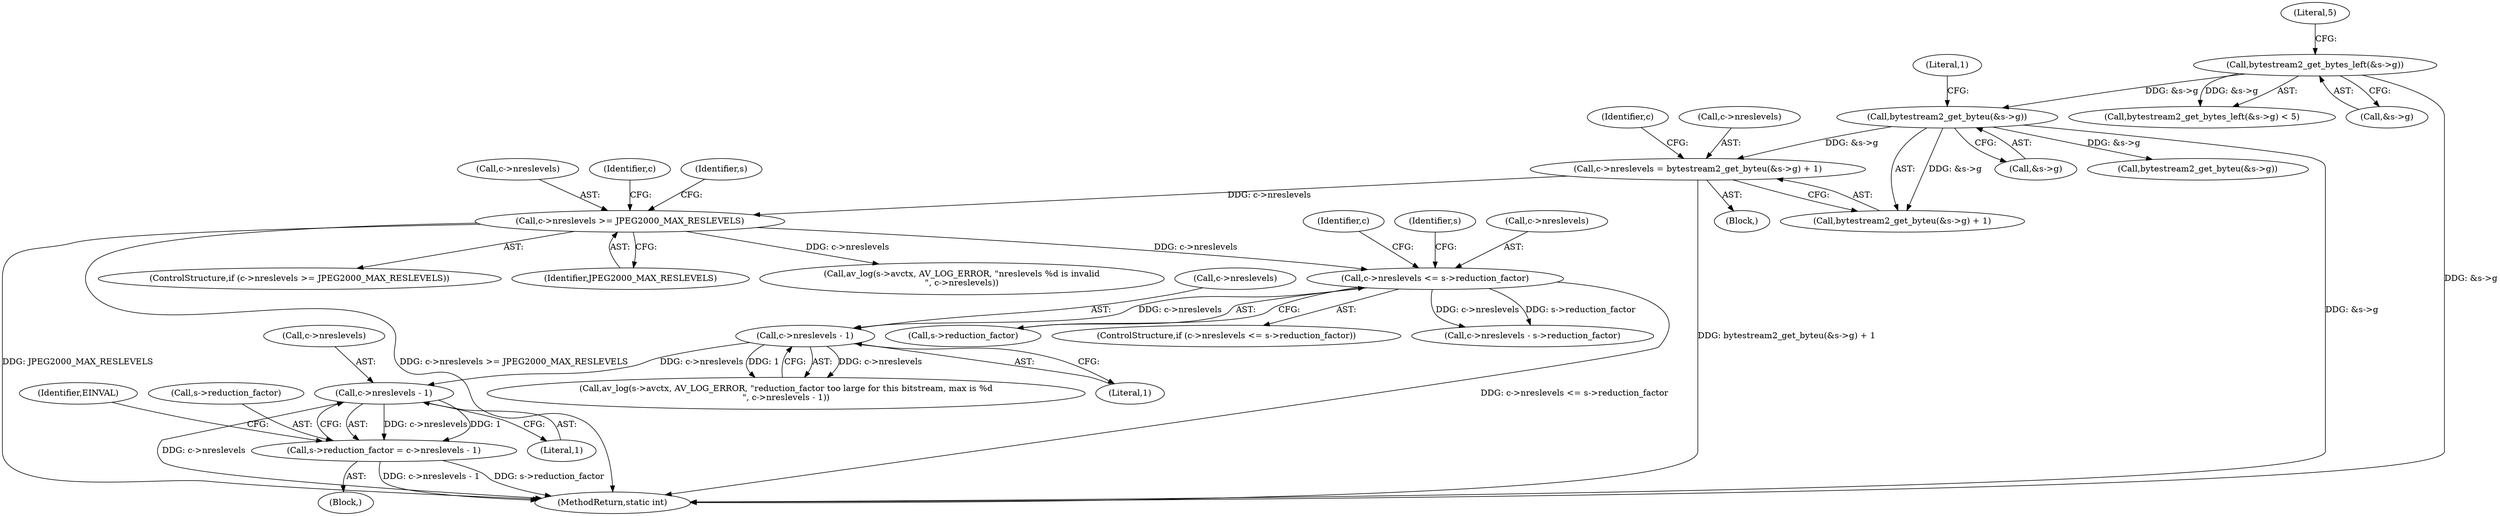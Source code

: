 digraph "0_FFmpeg_a1b9004b768bef606ee98d417bceb9392ceb788d@pointer" {
"1000178" [label="(Call,c->nreslevels - 1)"];
"1000169" [label="(Call,c->nreslevels - 1)"];
"1000155" [label="(Call,c->nreslevels <= s->reduction_factor)"];
"1000137" [label="(Call,c->nreslevels >= JPEG2000_MAX_RESLEVELS)"];
"1000125" [label="(Call,c->nreslevels = bytestream2_get_byteu(&s->g) + 1)"];
"1000130" [label="(Call,bytestream2_get_byteu(&s->g))"];
"1000117" [label="(Call,bytestream2_get_bytes_left(&s->g))"];
"1000174" [label="(Call,s->reduction_factor = c->nreslevels - 1)"];
"1000138" [label="(Call,c->nreslevels)"];
"1000126" [label="(Call,c->nreslevels)"];
"1000185" [label="(Identifier,EINVAL)"];
"1000157" [label="(Identifier,c)"];
"1000179" [label="(Call,c->nreslevels)"];
"1000178" [label="(Call,c->nreslevels - 1)"];
"1000145" [label="(Identifier,s)"];
"1000113" [label="(Block,)"];
"1000130" [label="(Call,bytestream2_get_byteu(&s->g))"];
"1000162" [label="(Block,)"];
"1000169" [label="(Call,c->nreslevels - 1)"];
"1000116" [label="(Call,bytestream2_get_bytes_left(&s->g) < 5)"];
"1000129" [label="(Call,bytestream2_get_byteu(&s->g) + 1)"];
"1000122" [label="(Literal,5)"];
"1000131" [label="(Call,&s->g)"];
"1000175" [label="(Call,s->reduction_factor)"];
"1000137" [label="(Call,c->nreslevels >= JPEG2000_MAX_RESLEVELS)"];
"1000135" [label="(Literal,1)"];
"1000118" [label="(Call,&s->g)"];
"1000156" [label="(Call,c->nreslevels)"];
"1000174" [label="(Call,s->reduction_factor = c->nreslevels - 1)"];
"1000136" [label="(ControlStructure,if (c->nreslevels >= JPEG2000_MAX_RESLEVELS))"];
"1000188" [label="(Identifier,c)"];
"1000159" [label="(Call,s->reduction_factor)"];
"1000139" [label="(Identifier,c)"];
"1000117" [label="(Call,bytestream2_get_bytes_left(&s->g))"];
"1000163" [label="(Call,av_log(s->avctx, AV_LOG_ERROR, \"reduction_factor too large for this bitstream, max is %d\n\", c->nreslevels - 1))"];
"1000154" [label="(ControlStructure,if (c->nreslevels <= s->reduction_factor))"];
"1000155" [label="(Call,c->nreslevels <= s->reduction_factor)"];
"1000182" [label="(Literal,1)"];
"1000203" [label="(Call,bytestream2_get_byteu(&s->g))"];
"1000141" [label="(Identifier,JPEG2000_MAX_RESLEVELS)"];
"1000165" [label="(Identifier,s)"];
"1000143" [label="(Call,av_log(s->avctx, AV_LOG_ERROR, \"nreslevels %d is invalid\n\", c->nreslevels))"];
"1000396" [label="(MethodReturn,static int)"];
"1000125" [label="(Call,c->nreslevels = bytestream2_get_byteu(&s->g) + 1)"];
"1000173" [label="(Literal,1)"];
"1000170" [label="(Call,c->nreslevels)"];
"1000190" [label="(Call,c->nreslevels - s->reduction_factor)"];
"1000178" -> "1000174"  [label="AST: "];
"1000178" -> "1000182"  [label="CFG: "];
"1000179" -> "1000178"  [label="AST: "];
"1000182" -> "1000178"  [label="AST: "];
"1000174" -> "1000178"  [label="CFG: "];
"1000178" -> "1000396"  [label="DDG: c->nreslevels"];
"1000178" -> "1000174"  [label="DDG: c->nreslevels"];
"1000178" -> "1000174"  [label="DDG: 1"];
"1000169" -> "1000178"  [label="DDG: c->nreslevels"];
"1000169" -> "1000163"  [label="AST: "];
"1000169" -> "1000173"  [label="CFG: "];
"1000170" -> "1000169"  [label="AST: "];
"1000173" -> "1000169"  [label="AST: "];
"1000163" -> "1000169"  [label="CFG: "];
"1000169" -> "1000163"  [label="DDG: c->nreslevels"];
"1000169" -> "1000163"  [label="DDG: 1"];
"1000155" -> "1000169"  [label="DDG: c->nreslevels"];
"1000155" -> "1000154"  [label="AST: "];
"1000155" -> "1000159"  [label="CFG: "];
"1000156" -> "1000155"  [label="AST: "];
"1000159" -> "1000155"  [label="AST: "];
"1000165" -> "1000155"  [label="CFG: "];
"1000188" -> "1000155"  [label="CFG: "];
"1000155" -> "1000396"  [label="DDG: c->nreslevels <= s->reduction_factor"];
"1000137" -> "1000155"  [label="DDG: c->nreslevels"];
"1000155" -> "1000190"  [label="DDG: c->nreslevels"];
"1000155" -> "1000190"  [label="DDG: s->reduction_factor"];
"1000137" -> "1000136"  [label="AST: "];
"1000137" -> "1000141"  [label="CFG: "];
"1000138" -> "1000137"  [label="AST: "];
"1000141" -> "1000137"  [label="AST: "];
"1000145" -> "1000137"  [label="CFG: "];
"1000157" -> "1000137"  [label="CFG: "];
"1000137" -> "1000396"  [label="DDG: JPEG2000_MAX_RESLEVELS"];
"1000137" -> "1000396"  [label="DDG: c->nreslevels >= JPEG2000_MAX_RESLEVELS"];
"1000125" -> "1000137"  [label="DDG: c->nreslevels"];
"1000137" -> "1000143"  [label="DDG: c->nreslevels"];
"1000125" -> "1000113"  [label="AST: "];
"1000125" -> "1000129"  [label="CFG: "];
"1000126" -> "1000125"  [label="AST: "];
"1000129" -> "1000125"  [label="AST: "];
"1000139" -> "1000125"  [label="CFG: "];
"1000125" -> "1000396"  [label="DDG: bytestream2_get_byteu(&s->g) + 1"];
"1000130" -> "1000125"  [label="DDG: &s->g"];
"1000130" -> "1000129"  [label="AST: "];
"1000130" -> "1000131"  [label="CFG: "];
"1000131" -> "1000130"  [label="AST: "];
"1000135" -> "1000130"  [label="CFG: "];
"1000130" -> "1000396"  [label="DDG: &s->g"];
"1000130" -> "1000129"  [label="DDG: &s->g"];
"1000117" -> "1000130"  [label="DDG: &s->g"];
"1000130" -> "1000203"  [label="DDG: &s->g"];
"1000117" -> "1000116"  [label="AST: "];
"1000117" -> "1000118"  [label="CFG: "];
"1000118" -> "1000117"  [label="AST: "];
"1000122" -> "1000117"  [label="CFG: "];
"1000117" -> "1000396"  [label="DDG: &s->g"];
"1000117" -> "1000116"  [label="DDG: &s->g"];
"1000174" -> "1000162"  [label="AST: "];
"1000175" -> "1000174"  [label="AST: "];
"1000185" -> "1000174"  [label="CFG: "];
"1000174" -> "1000396"  [label="DDG: c->nreslevels - 1"];
"1000174" -> "1000396"  [label="DDG: s->reduction_factor"];
}
